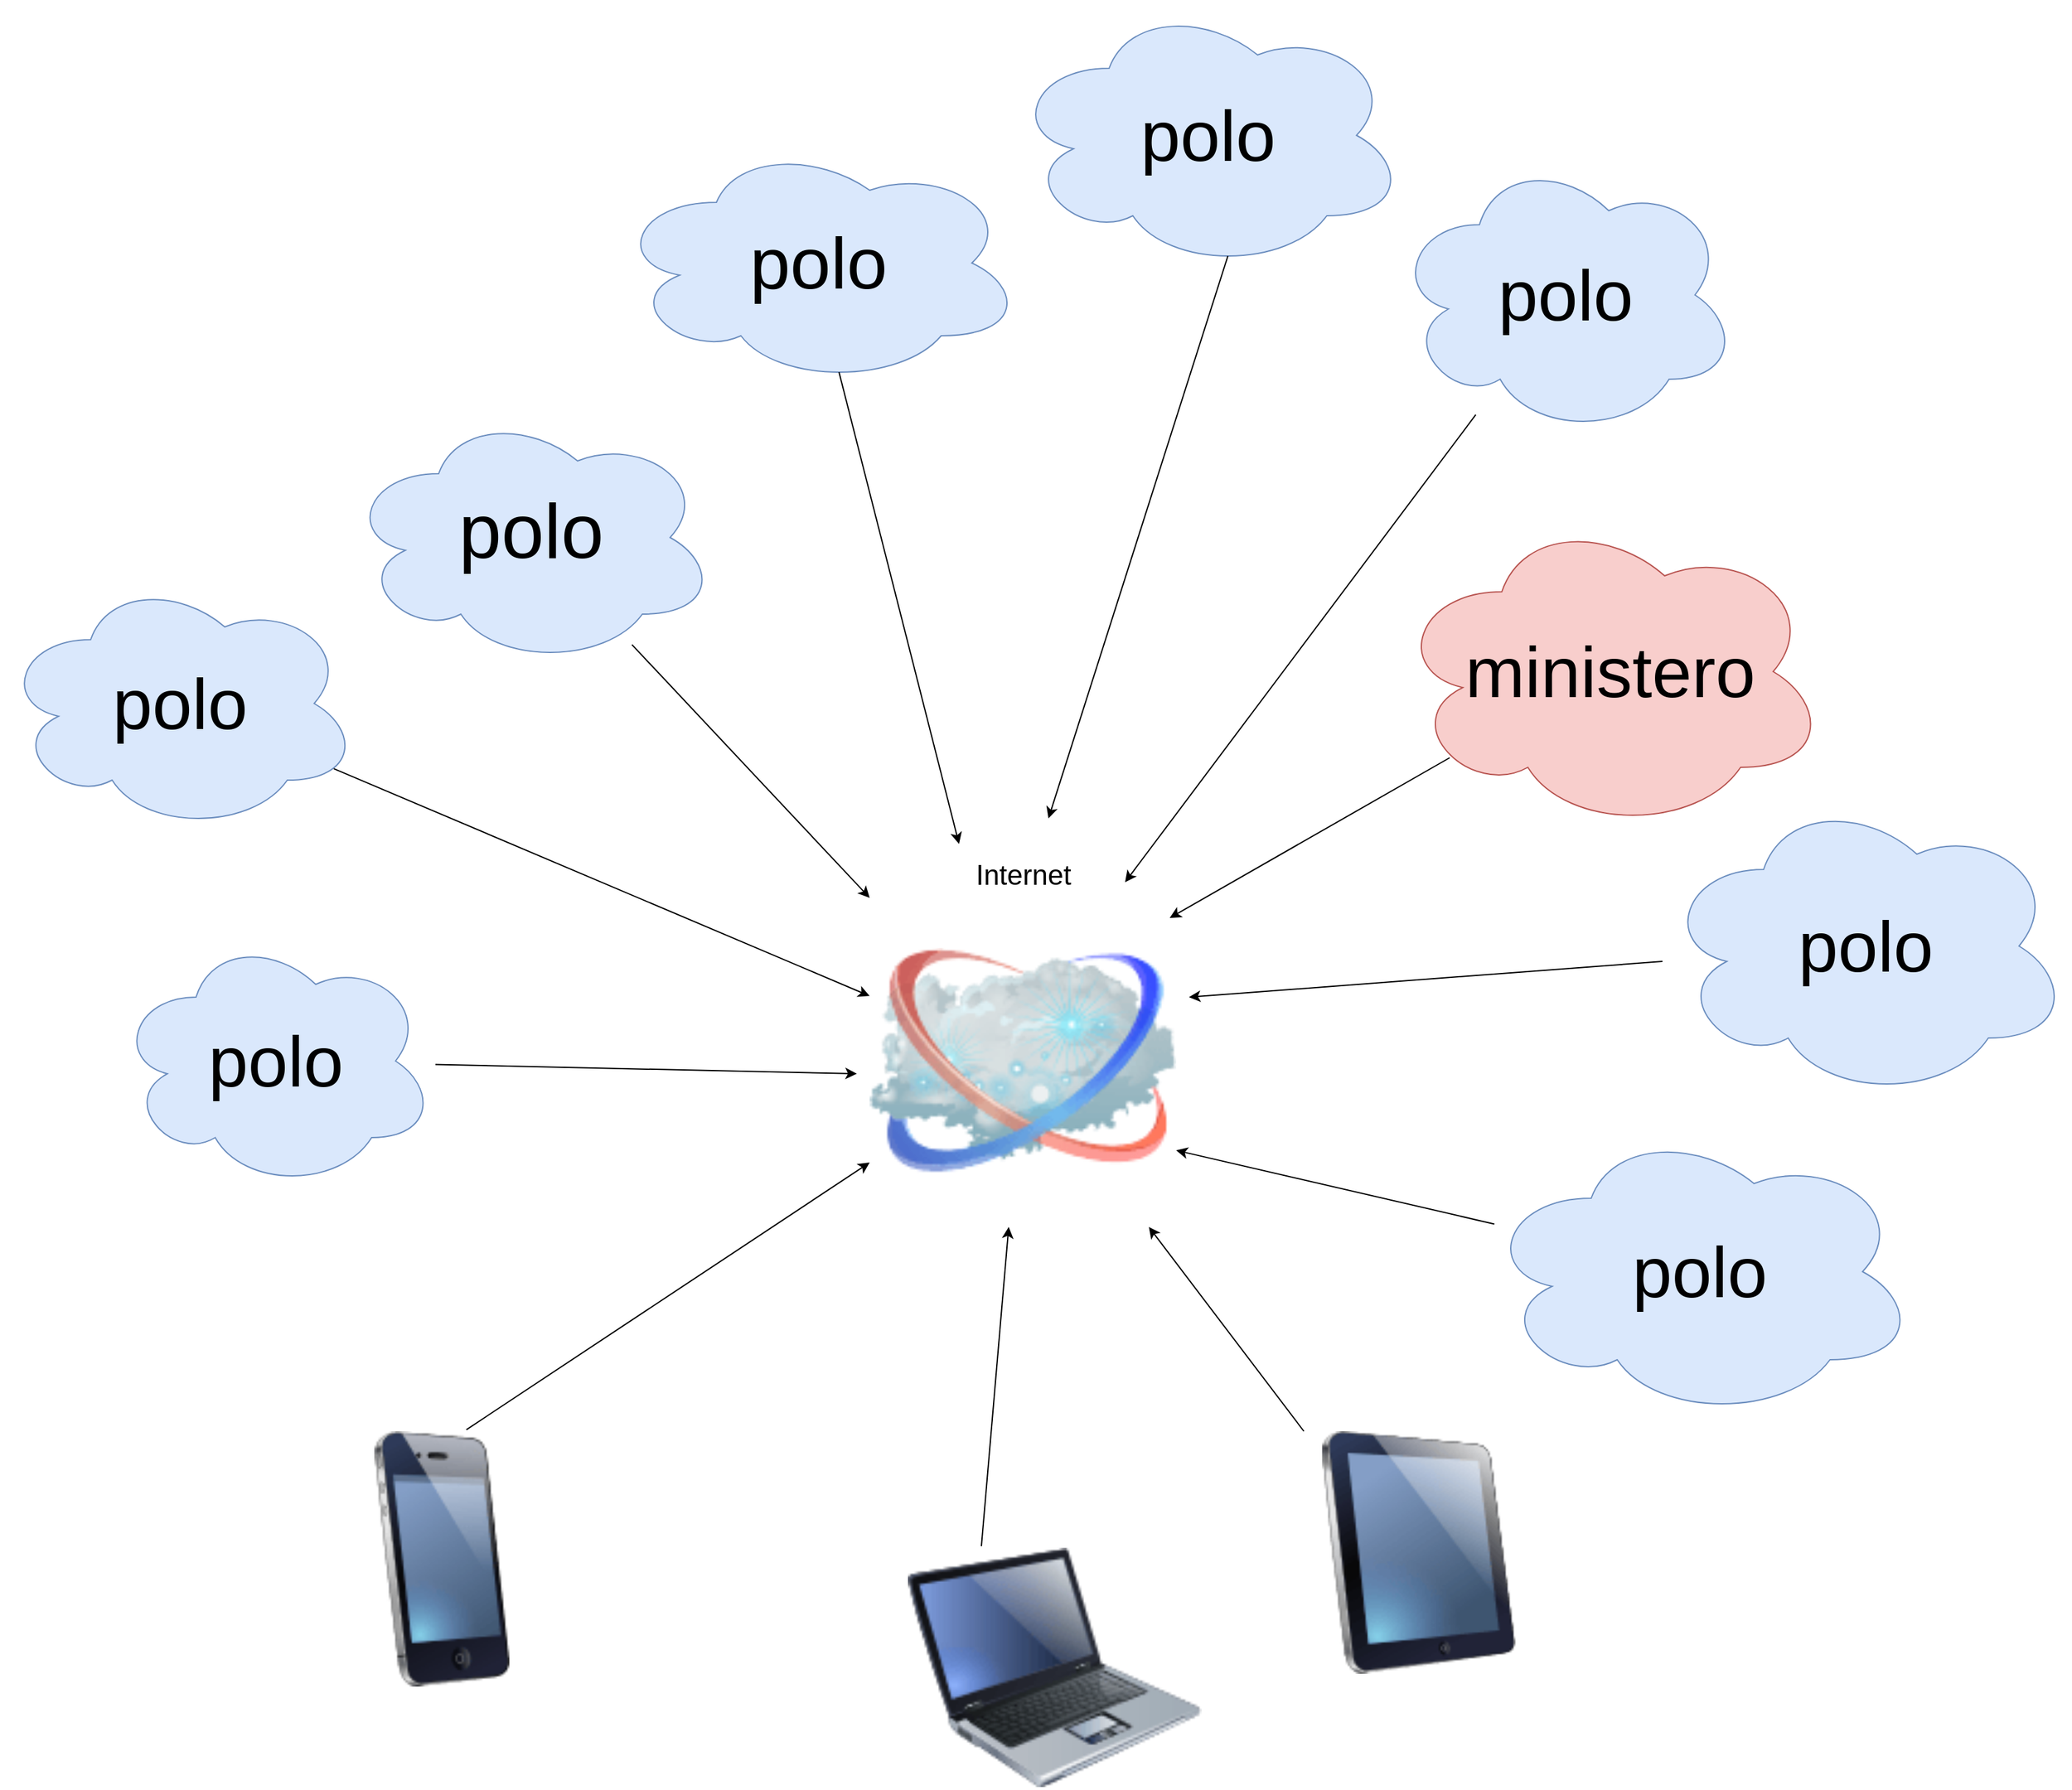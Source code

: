 <mxfile version="14.6.11" type="github">
  <diagram name="Page-1" id="55a83fd1-7818-8e21-69c5-c3457e3827bb">
    <mxGraphModel dx="3334" dy="2867" grid="1" gridSize="10" guides="1" tooltips="1" connect="1" arrows="1" fold="1" page="1" pageScale="1" pageWidth="1100" pageHeight="850" background="#ffffff" math="0" shadow="0">
      <root>
        <mxCell id="0" />
        <mxCell id="1" parent="0" />
        <mxCell id="69ecfefc5c41e42c-2" value="Internet" style="image;html=1;labelBackgroundColor=#ffffff;image=img/lib/clip_art/networking/Cloud_128x128.png;rounded=1;shadow=0;comic=0;strokeWidth=2;fontSize=22;labelPosition=center;verticalLabelPosition=top;align=center;verticalAlign=bottom;" parent="1" vertex="1">
          <mxGeometry x="420" y="140" width="240" height="260" as="geometry" />
        </mxCell>
        <mxCell id="Ph3FK_tlHpswNuxpww-L-1" value="" style="ellipse;shape=cloud;whiteSpace=wrap;html=1;fillColor=#dae8fc;strokeColor=#6c8ebf;" vertex="1" parent="1">
          <mxGeometry x="10" y="-240" width="290" height="200" as="geometry" />
        </mxCell>
        <mxCell id="Ph3FK_tlHpswNuxpww-L-2" value="&lt;font style=&quot;font-size: 57px&quot;&gt;polo&lt;/font&gt;" style="ellipse;shape=cloud;whiteSpace=wrap;html=1;fillColor=#dae8fc;strokeColor=#6c8ebf;" vertex="1" parent="1">
          <mxGeometry x="220" y="-450" width="320" height="190" as="geometry" />
        </mxCell>
        <mxCell id="Ph3FK_tlHpswNuxpww-L-3" value="&lt;font style=&quot;font-size: 56px&quot;&gt;polo&lt;/font&gt;" style="ellipse;shape=cloud;whiteSpace=wrap;html=1;fillColor=#dae8fc;strokeColor=#6c8ebf;" vertex="1" parent="1">
          <mxGeometry x="530" y="-560" width="310" height="210" as="geometry" />
        </mxCell>
        <mxCell id="Ph3FK_tlHpswNuxpww-L-4" value="&lt;font style=&quot;font-size: 56px&quot;&gt;polo&lt;/font&gt;" style="ellipse;shape=cloud;whiteSpace=wrap;html=1;fillColor=#dae8fc;strokeColor=#6c8ebf;" vertex="1" parent="1">
          <mxGeometry x="830" y="-440" width="270" height="220" as="geometry" />
        </mxCell>
        <mxCell id="Ph3FK_tlHpswNuxpww-L-5" value="&lt;font style=&quot;font-size: 56px&quot;&gt;ministero&lt;/font&gt;" style="ellipse;shape=cloud;whiteSpace=wrap;html=1;fillColor=#f8cecc;strokeColor=#b85450;" vertex="1" parent="1">
          <mxGeometry x="830" y="-160" width="340" height="250" as="geometry" />
        </mxCell>
        <mxCell id="Ph3FK_tlHpswNuxpww-L-7" value="&lt;font style=&quot;font-size: 56px&quot;&gt;polo&lt;/font&gt;" style="ellipse;shape=cloud;whiteSpace=wrap;html=1;fillColor=#dae8fc;strokeColor=#6c8ebf;" vertex="1" parent="1">
          <mxGeometry x="-260" y="-110" width="280" height="200" as="geometry" />
        </mxCell>
        <mxCell id="Ph3FK_tlHpswNuxpww-L-8" value="&lt;font style=&quot;font-size: 56px&quot;&gt;polo&lt;/font&gt;" style="ellipse;shape=cloud;whiteSpace=wrap;html=1;fillColor=#dae8fc;strokeColor=#6c8ebf;" vertex="1" parent="1">
          <mxGeometry x="1040" y="60" width="320" height="240" as="geometry" />
        </mxCell>
        <mxCell id="Ph3FK_tlHpswNuxpww-L-9" value="&lt;font style=&quot;font-size: 56px&quot;&gt;polo&lt;/font&gt;" style="ellipse;shape=cloud;whiteSpace=wrap;html=1;fillColor=#dae8fc;strokeColor=#6c8ebf;" vertex="1" parent="1">
          <mxGeometry x="-170" y="170" width="250" height="200" as="geometry" />
        </mxCell>
        <mxCell id="Ph3FK_tlHpswNuxpww-L-10" value="&lt;font style=&quot;font-size: 56px&quot;&gt;polo&lt;/font&gt;" style="ellipse;shape=cloud;whiteSpace=wrap;html=1;fillColor=#dae8fc;strokeColor=#6c8ebf;" vertex="1" parent="1">
          <mxGeometry x="900" y="320" width="340" height="230" as="geometry" />
        </mxCell>
        <mxCell id="Ph3FK_tlHpswNuxpww-L-11" value="" style="image;html=1;image=img/lib/clip_art/telecommunication/iPhone_128x128.png" vertex="1" parent="1">
          <mxGeometry y="560" width="170" height="200" as="geometry" />
        </mxCell>
        <mxCell id="Ph3FK_tlHpswNuxpww-L-12" value="" style="image;html=1;image=img/lib/clip_art/computers/Laptop_128x128.png" vertex="1" parent="1">
          <mxGeometry x="450" y="650" width="230" height="190" as="geometry" />
        </mxCell>
        <mxCell id="Ph3FK_tlHpswNuxpww-L-13" value="" style="image;html=1;image=img/lib/clip_art/computers/iPad_128x128.png" vertex="1" parent="1">
          <mxGeometry x="760" y="560" width="180" height="190" as="geometry" />
        </mxCell>
        <mxCell id="Ph3FK_tlHpswNuxpww-L-16" value="" style="endArrow=classic;html=1;" edge="1" parent="1" source="Ph3FK_tlHpswNuxpww-L-1" target="69ecfefc5c41e42c-2">
          <mxGeometry width="50" height="50" relative="1" as="geometry">
            <mxPoint x="380" y="190" as="sourcePoint" />
            <mxPoint x="430" y="140" as="targetPoint" />
          </mxGeometry>
        </mxCell>
        <mxCell id="Ph3FK_tlHpswNuxpww-L-17" value="" style="endArrow=classic;html=1;" edge="1" parent="1" source="Ph3FK_tlHpswNuxpww-L-7" target="69ecfefc5c41e42c-2">
          <mxGeometry width="50" height="50" relative="1" as="geometry">
            <mxPoint x="380" y="190" as="sourcePoint" />
            <mxPoint x="430" y="140" as="targetPoint" />
          </mxGeometry>
        </mxCell>
        <mxCell id="Ph3FK_tlHpswNuxpww-L-18" value="" style="endArrow=classic;html=1;" edge="1" parent="1" source="Ph3FK_tlHpswNuxpww-L-9">
          <mxGeometry width="50" height="50" relative="1" as="geometry">
            <mxPoint x="380" y="190" as="sourcePoint" />
            <mxPoint x="410" y="280" as="targetPoint" />
          </mxGeometry>
        </mxCell>
        <mxCell id="Ph3FK_tlHpswNuxpww-L-19" value="" style="endArrow=classic;html=1;exitX=0.55;exitY=0.95;exitDx=0;exitDy=0;exitPerimeter=0;" edge="1" parent="1" source="Ph3FK_tlHpswNuxpww-L-2">
          <mxGeometry width="50" height="50" relative="1" as="geometry">
            <mxPoint x="470" y="70" as="sourcePoint" />
            <mxPoint x="490" y="100" as="targetPoint" />
          </mxGeometry>
        </mxCell>
        <mxCell id="Ph3FK_tlHpswNuxpww-L-20" value="" style="endArrow=classic;html=1;exitX=0.55;exitY=0.95;exitDx=0;exitDy=0;exitPerimeter=0;" edge="1" parent="1" source="Ph3FK_tlHpswNuxpww-L-3">
          <mxGeometry width="50" height="50" relative="1" as="geometry">
            <mxPoint x="380" y="190" as="sourcePoint" />
            <mxPoint x="560" y="80" as="targetPoint" />
          </mxGeometry>
        </mxCell>
        <mxCell id="Ph3FK_tlHpswNuxpww-L-21" value="" style="endArrow=classic;html=1;" edge="1" parent="1" source="Ph3FK_tlHpswNuxpww-L-4">
          <mxGeometry width="50" height="50" relative="1" as="geometry">
            <mxPoint x="380" y="190" as="sourcePoint" />
            <mxPoint x="620" y="130" as="targetPoint" />
          </mxGeometry>
        </mxCell>
        <mxCell id="Ph3FK_tlHpswNuxpww-L-23" value="" style="endArrow=classic;html=1;exitX=0.13;exitY=0.77;exitDx=0;exitDy=0;exitPerimeter=0;entryX=0.979;entryY=0.069;entryDx=0;entryDy=0;entryPerimeter=0;" edge="1" parent="1" source="Ph3FK_tlHpswNuxpww-L-5" target="69ecfefc5c41e42c-2">
          <mxGeometry width="50" height="50" relative="1" as="geometry">
            <mxPoint x="610" y="190" as="sourcePoint" />
            <mxPoint x="660" y="140" as="targetPoint" />
          </mxGeometry>
        </mxCell>
        <mxCell id="Ph3FK_tlHpswNuxpww-L-24" value="" style="endArrow=classic;html=1;" edge="1" parent="1" source="Ph3FK_tlHpswNuxpww-L-8">
          <mxGeometry width="50" height="50" relative="1" as="geometry">
            <mxPoint x="610" y="190" as="sourcePoint" />
            <mxPoint x="670" y="220" as="targetPoint" />
          </mxGeometry>
        </mxCell>
        <mxCell id="Ph3FK_tlHpswNuxpww-L-25" value="" style="endArrow=classic;html=1;" edge="1" parent="1" source="Ph3FK_tlHpswNuxpww-L-10">
          <mxGeometry width="50" height="50" relative="1" as="geometry">
            <mxPoint x="610" y="390" as="sourcePoint" />
            <mxPoint x="660" y="340" as="targetPoint" />
          </mxGeometry>
        </mxCell>
        <mxCell id="Ph3FK_tlHpswNuxpww-L-26" value="" style="endArrow=classic;html=1;exitX=0;exitY=0;exitDx=0;exitDy=0;" edge="1" parent="1" source="Ph3FK_tlHpswNuxpww-L-13" target="69ecfefc5c41e42c-2">
          <mxGeometry width="50" height="50" relative="1" as="geometry">
            <mxPoint x="680" y="520" as="sourcePoint" />
            <mxPoint x="660" y="340" as="targetPoint" />
          </mxGeometry>
        </mxCell>
        <mxCell id="Ph3FK_tlHpswNuxpww-L-27" value="" style="endArrow=classic;html=1;exitX=0.25;exitY=0;exitDx=0;exitDy=0;" edge="1" parent="1" source="Ph3FK_tlHpswNuxpww-L-12" target="69ecfefc5c41e42c-2">
          <mxGeometry width="50" height="50" relative="1" as="geometry">
            <mxPoint x="610" y="390" as="sourcePoint" />
            <mxPoint x="660" y="340" as="targetPoint" />
          </mxGeometry>
        </mxCell>
        <mxCell id="Ph3FK_tlHpswNuxpww-L-28" value="" style="endArrow=classic;html=1;exitX=0.613;exitY=-0.006;exitDx=0;exitDy=0;exitPerimeter=0;" edge="1" parent="1" source="Ph3FK_tlHpswNuxpww-L-11" target="69ecfefc5c41e42c-2">
          <mxGeometry width="50" height="50" relative="1" as="geometry">
            <mxPoint x="610" y="390" as="sourcePoint" />
            <mxPoint x="660" y="340" as="targetPoint" />
          </mxGeometry>
        </mxCell>
        <mxCell id="Ph3FK_tlHpswNuxpww-L-29" value="&lt;font style=&quot;font-size: 60px&quot;&gt;polo&lt;/font&gt;" style="text;html=1;strokeColor=none;fillColor=none;align=center;verticalAlign=middle;whiteSpace=wrap;rounded=0;" vertex="1" parent="1">
          <mxGeometry x="100" y="-180" width="110" height="70" as="geometry" />
        </mxCell>
      </root>
    </mxGraphModel>
  </diagram>
</mxfile>
